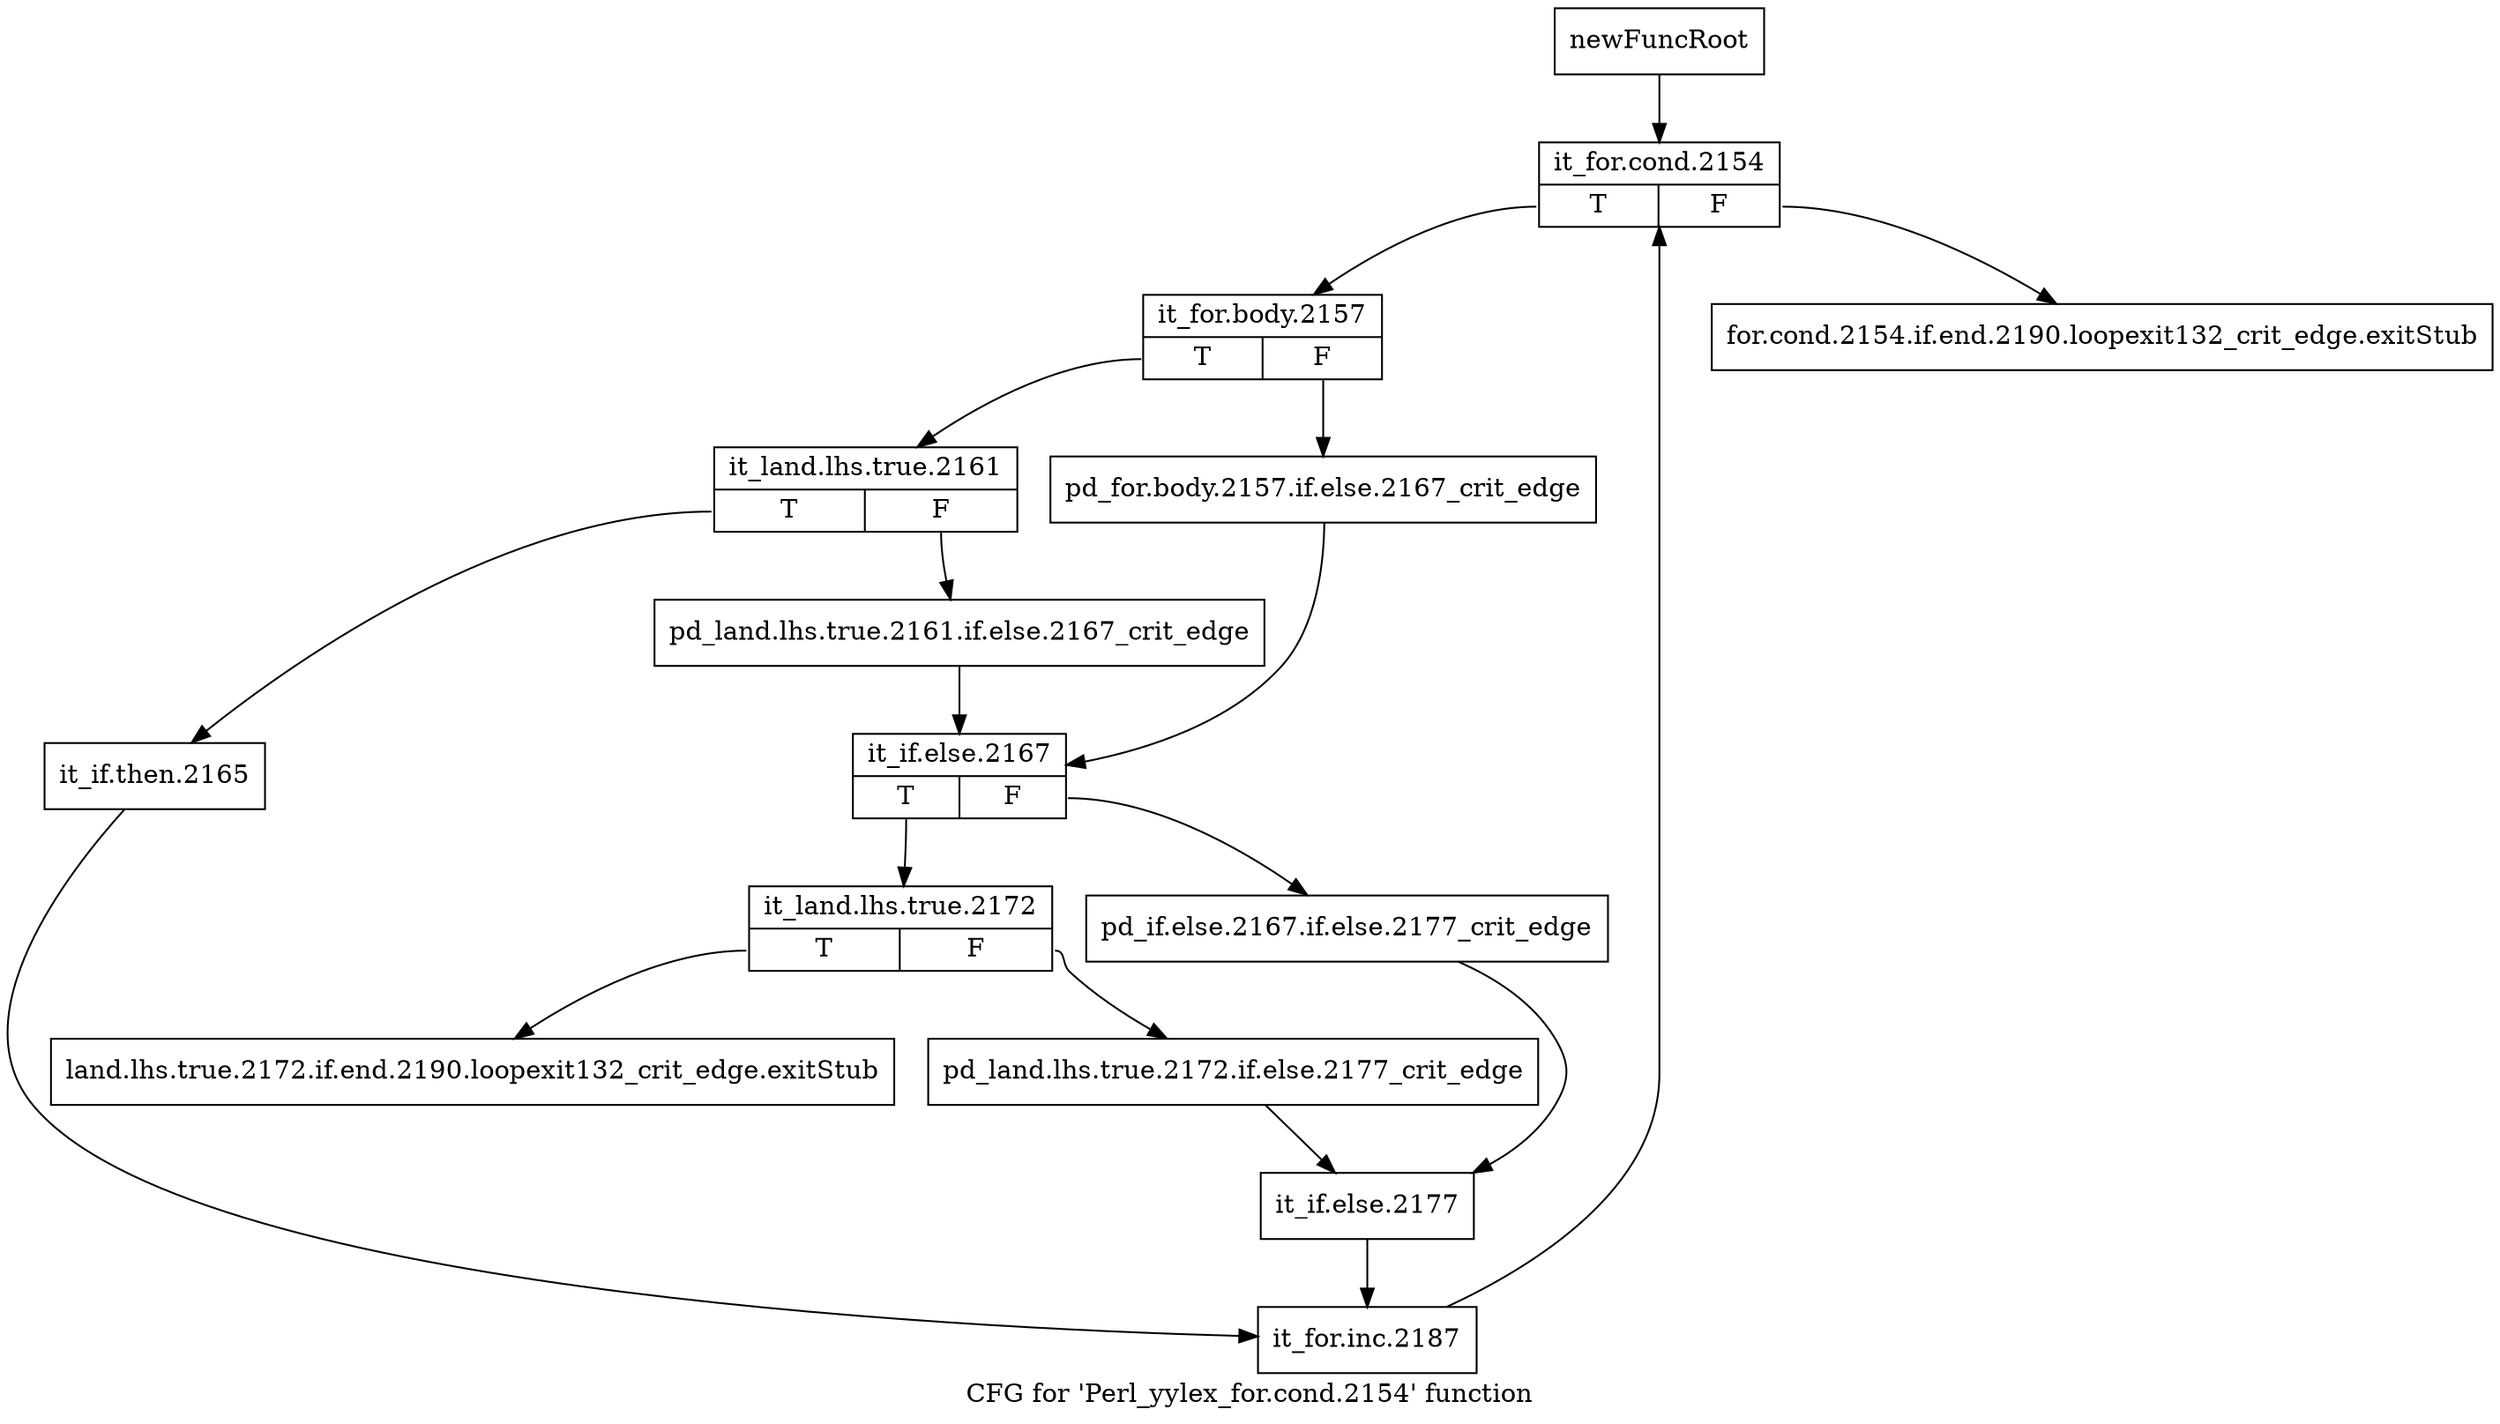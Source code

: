 digraph "CFG for 'Perl_yylex_for.cond.2154' function" {
	label="CFG for 'Perl_yylex_for.cond.2154' function";

	Node0x5575d60 [shape=record,label="{newFuncRoot}"];
	Node0x5575d60 -> Node0x5575e50;
	Node0x5575db0 [shape=record,label="{for.cond.2154.if.end.2190.loopexit132_crit_edge.exitStub}"];
	Node0x5575e00 [shape=record,label="{land.lhs.true.2172.if.end.2190.loopexit132_crit_edge.exitStub}"];
	Node0x5575e50 [shape=record,label="{it_for.cond.2154|{<s0>T|<s1>F}}"];
	Node0x5575e50:s0 -> Node0x5575ea0;
	Node0x5575e50:s1 -> Node0x5575db0;
	Node0x5575ea0 [shape=record,label="{it_for.body.2157|{<s0>T|<s1>F}}"];
	Node0x5575ea0:s0 -> Node0x5575f40;
	Node0x5575ea0:s1 -> Node0x5575ef0;
	Node0x5575ef0 [shape=record,label="{pd_for.body.2157.if.else.2167_crit_edge}"];
	Node0x5575ef0 -> Node0x5575fe0;
	Node0x5575f40 [shape=record,label="{it_land.lhs.true.2161|{<s0>T|<s1>F}}"];
	Node0x5575f40:s0 -> Node0x5576170;
	Node0x5575f40:s1 -> Node0x5575f90;
	Node0x5575f90 [shape=record,label="{pd_land.lhs.true.2161.if.else.2167_crit_edge}"];
	Node0x5575f90 -> Node0x5575fe0;
	Node0x5575fe0 [shape=record,label="{it_if.else.2167|{<s0>T|<s1>F}}"];
	Node0x5575fe0:s0 -> Node0x5576080;
	Node0x5575fe0:s1 -> Node0x5576030;
	Node0x5576030 [shape=record,label="{pd_if.else.2167.if.else.2177_crit_edge}"];
	Node0x5576030 -> Node0x5576120;
	Node0x5576080 [shape=record,label="{it_land.lhs.true.2172|{<s0>T|<s1>F}}"];
	Node0x5576080:s0 -> Node0x5575e00;
	Node0x5576080:s1 -> Node0x55760d0;
	Node0x55760d0 [shape=record,label="{pd_land.lhs.true.2172.if.else.2177_crit_edge}"];
	Node0x55760d0 -> Node0x5576120;
	Node0x5576120 [shape=record,label="{it_if.else.2177}"];
	Node0x5576120 -> Node0x55761c0;
	Node0x5576170 [shape=record,label="{it_if.then.2165}"];
	Node0x5576170 -> Node0x55761c0;
	Node0x55761c0 [shape=record,label="{it_for.inc.2187}"];
	Node0x55761c0 -> Node0x5575e50;
}
